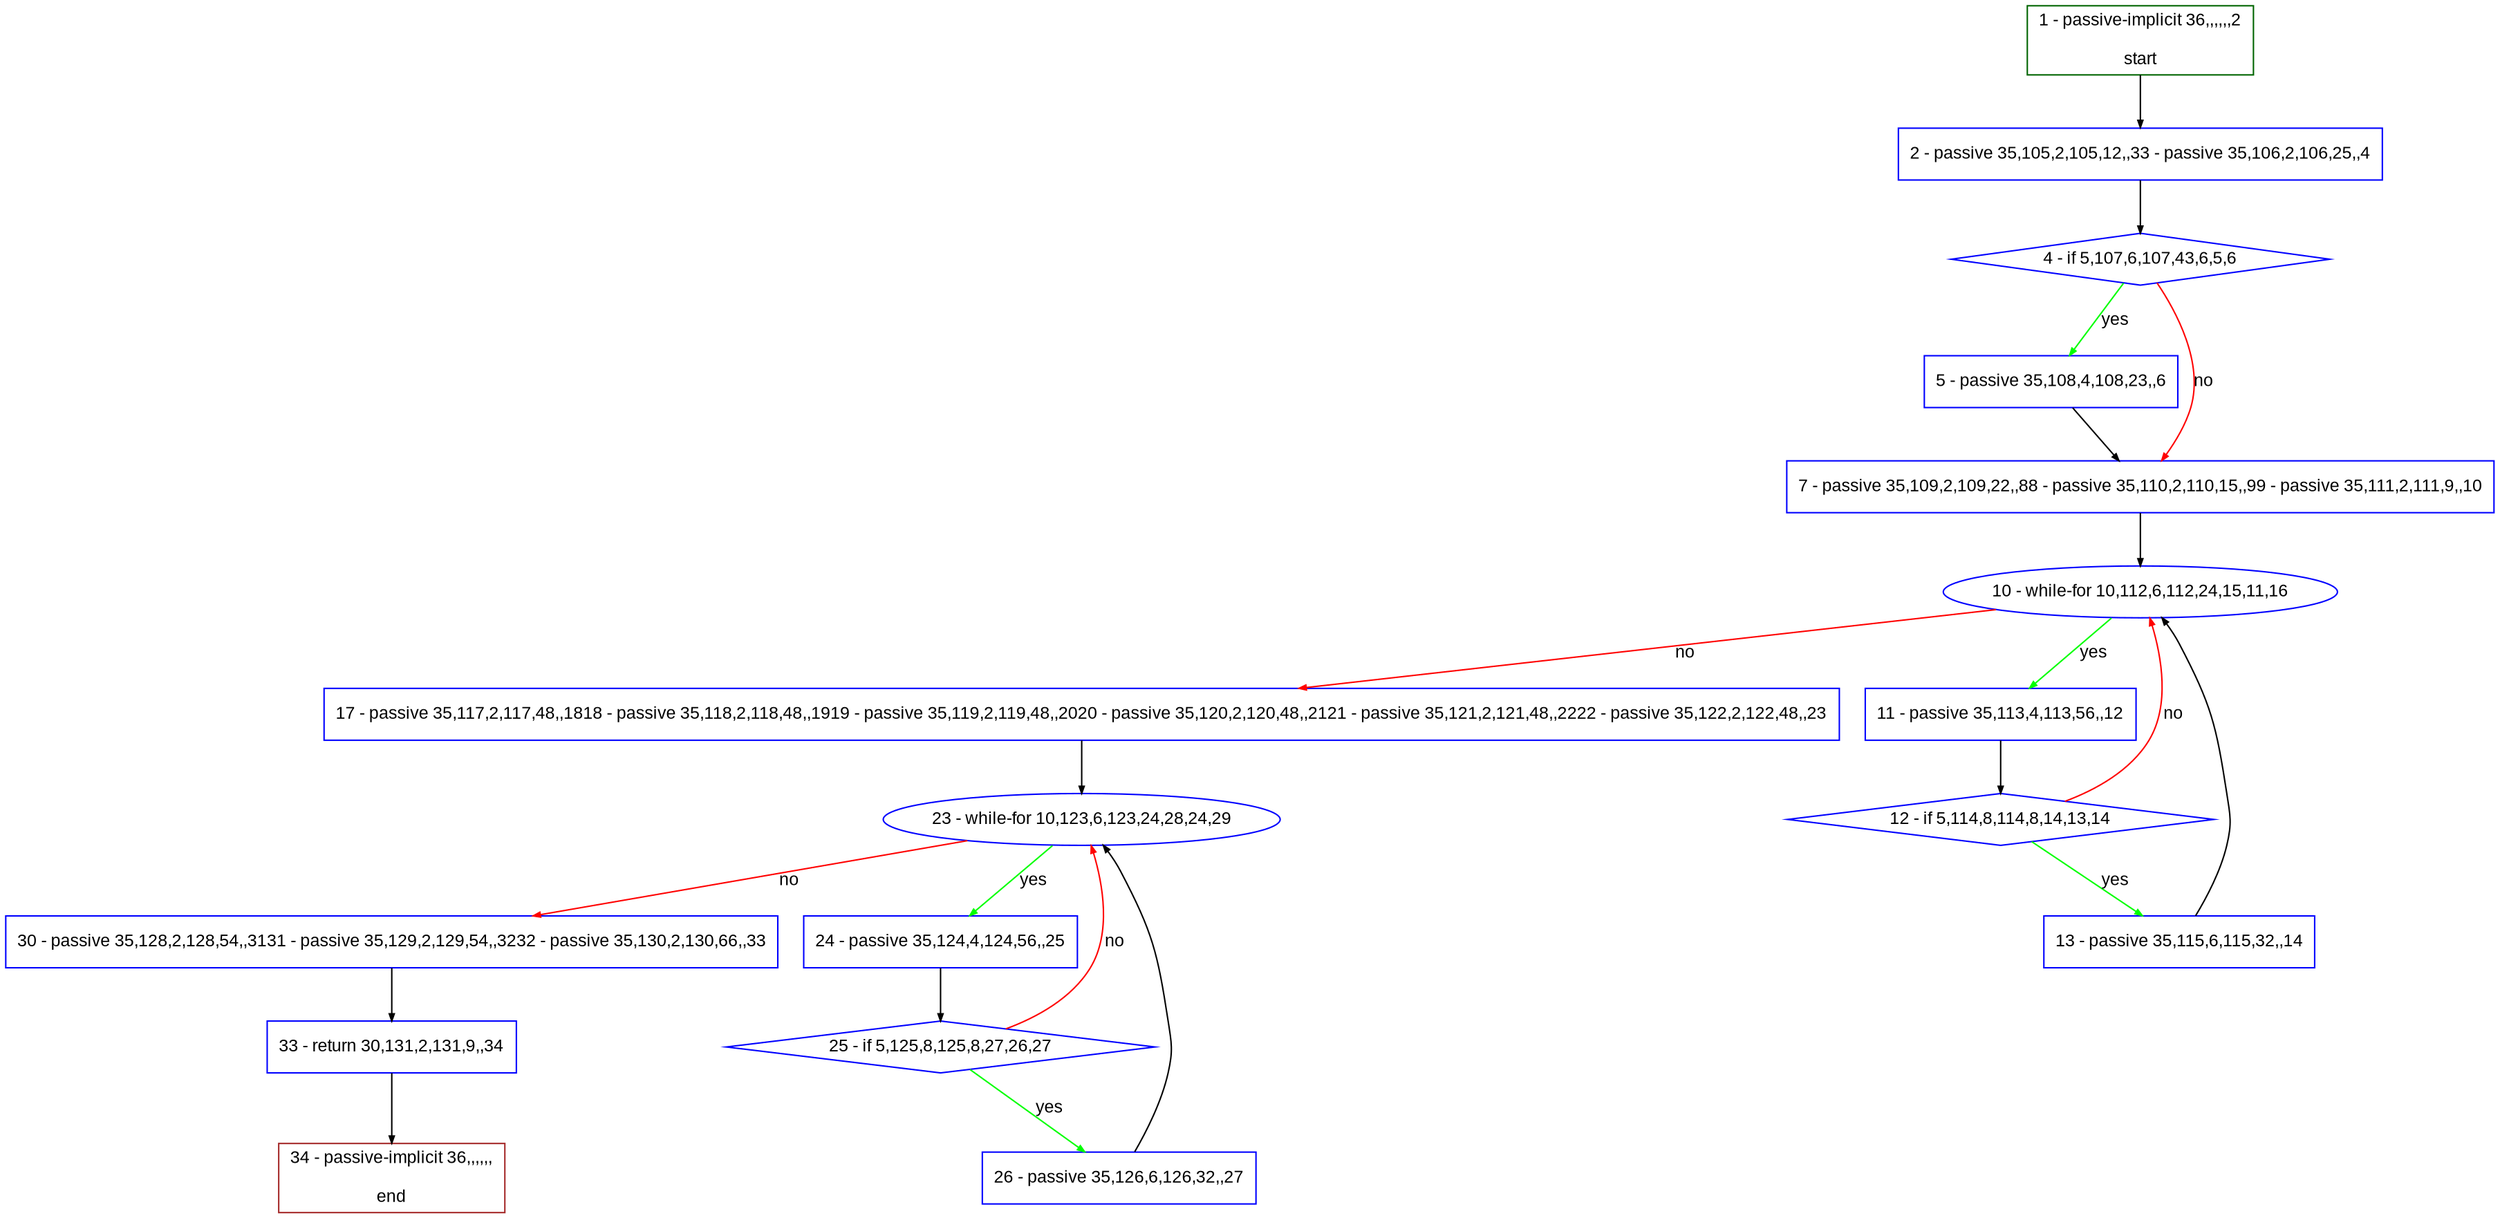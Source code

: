 digraph "" {
  graph [pack="true", label="", fontsize="12", packmode="clust", fontname="Arial", fillcolor="#FFFFCC", bgcolor="white", style="rounded,filled", compound="true"];
  node [node_initialized="no", label="", color="grey", fontsize="12", fillcolor="white", fontname="Arial", style="filled", shape="rectangle", compound="true", fixedsize="false"];
  edge [fontcolor="black", arrowhead="normal", arrowtail="none", arrowsize="0.5", ltail="", label="", color="black", fontsize="12", lhead="", fontname="Arial", dir="forward", compound="true"];
  __N1 [label="2 - passive 35,105,2,105,12,,33 - passive 35,106,2,106,25,,4", color="#0000ff", fillcolor="#ffffff", style="filled", shape="box"];
  __N2 [label="1 - passive-implicit 36,,,,,,2\n\nstart", color="#006400", fillcolor="#ffffff", style="filled", shape="box"];
  __N3 [label="4 - if 5,107,6,107,43,6,5,6", color="#0000ff", fillcolor="#ffffff", style="filled", shape="diamond"];
  __N4 [label="5 - passive 35,108,4,108,23,,6", color="#0000ff", fillcolor="#ffffff", style="filled", shape="box"];
  __N5 [label="7 - passive 35,109,2,109,22,,88 - passive 35,110,2,110,15,,99 - passive 35,111,2,111,9,,10", color="#0000ff", fillcolor="#ffffff", style="filled", shape="box"];
  __N6 [label="10 - while-for 10,112,6,112,24,15,11,16", color="#0000ff", fillcolor="#ffffff", style="filled", shape="oval"];
  __N7 [label="11 - passive 35,113,4,113,56,,12", color="#0000ff", fillcolor="#ffffff", style="filled", shape="box"];
  __N8 [label="17 - passive 35,117,2,117,48,,1818 - passive 35,118,2,118,48,,1919 - passive 35,119,2,119,48,,2020 - passive 35,120,2,120,48,,2121 - passive 35,121,2,121,48,,2222 - passive 35,122,2,122,48,,23", color="#0000ff", fillcolor="#ffffff", style="filled", shape="box"];
  __N9 [label="12 - if 5,114,8,114,8,14,13,14", color="#0000ff", fillcolor="#ffffff", style="filled", shape="diamond"];
  __N10 [label="13 - passive 35,115,6,115,32,,14", color="#0000ff", fillcolor="#ffffff", style="filled", shape="box"];
  __N11 [label="23 - while-for 10,123,6,123,24,28,24,29", color="#0000ff", fillcolor="#ffffff", style="filled", shape="oval"];
  __N12 [label="24 - passive 35,124,4,124,56,,25", color="#0000ff", fillcolor="#ffffff", style="filled", shape="box"];
  __N13 [label="30 - passive 35,128,2,128,54,,3131 - passive 35,129,2,129,54,,3232 - passive 35,130,2,130,66,,33", color="#0000ff", fillcolor="#ffffff", style="filled", shape="box"];
  __N14 [label="25 - if 5,125,8,125,8,27,26,27", color="#0000ff", fillcolor="#ffffff", style="filled", shape="diamond"];
  __N15 [label="26 - passive 35,126,6,126,32,,27", color="#0000ff", fillcolor="#ffffff", style="filled", shape="box"];
  __N16 [label="33 - return 30,131,2,131,9,,34", color="#0000ff", fillcolor="#ffffff", style="filled", shape="box"];
  __N17 [label="34 - passive-implicit 36,,,,,,\n\nend", color="#a52a2a", fillcolor="#ffffff", style="filled", shape="box"];
  __N2 -> __N1 [arrowhead="normal", arrowtail="none", color="#000000", label="", dir="forward"];
  __N1 -> __N3 [arrowhead="normal", arrowtail="none", color="#000000", label="", dir="forward"];
  __N3 -> __N4 [arrowhead="normal", arrowtail="none", color="#00ff00", label="yes", dir="forward"];
  __N3 -> __N5 [arrowhead="normal", arrowtail="none", color="#ff0000", label="no", dir="forward"];
  __N4 -> __N5 [arrowhead="normal", arrowtail="none", color="#000000", label="", dir="forward"];
  __N5 -> __N6 [arrowhead="normal", arrowtail="none", color="#000000", label="", dir="forward"];
  __N6 -> __N7 [arrowhead="normal", arrowtail="none", color="#00ff00", label="yes", dir="forward"];
  __N6 -> __N8 [arrowhead="normal", arrowtail="none", color="#ff0000", label="no", dir="forward"];
  __N7 -> __N9 [arrowhead="normal", arrowtail="none", color="#000000", label="", dir="forward"];
  __N9 -> __N6 [arrowhead="normal", arrowtail="none", color="#ff0000", label="no", dir="forward"];
  __N9 -> __N10 [arrowhead="normal", arrowtail="none", color="#00ff00", label="yes", dir="forward"];
  __N10 -> __N6 [arrowhead="normal", arrowtail="none", color="#000000", label="", dir="forward"];
  __N8 -> __N11 [arrowhead="normal", arrowtail="none", color="#000000", label="", dir="forward"];
  __N11 -> __N12 [arrowhead="normal", arrowtail="none", color="#00ff00", label="yes", dir="forward"];
  __N11 -> __N13 [arrowhead="normal", arrowtail="none", color="#ff0000", label="no", dir="forward"];
  __N12 -> __N14 [arrowhead="normal", arrowtail="none", color="#000000", label="", dir="forward"];
  __N14 -> __N11 [arrowhead="normal", arrowtail="none", color="#ff0000", label="no", dir="forward"];
  __N14 -> __N15 [arrowhead="normal", arrowtail="none", color="#00ff00", label="yes", dir="forward"];
  __N15 -> __N11 [arrowhead="normal", arrowtail="none", color="#000000", label="", dir="forward"];
  __N13 -> __N16 [arrowhead="normal", arrowtail="none", color="#000000", label="", dir="forward"];
  __N16 -> __N17 [arrowhead="normal", arrowtail="none", color="#000000", label="", dir="forward"];
}
